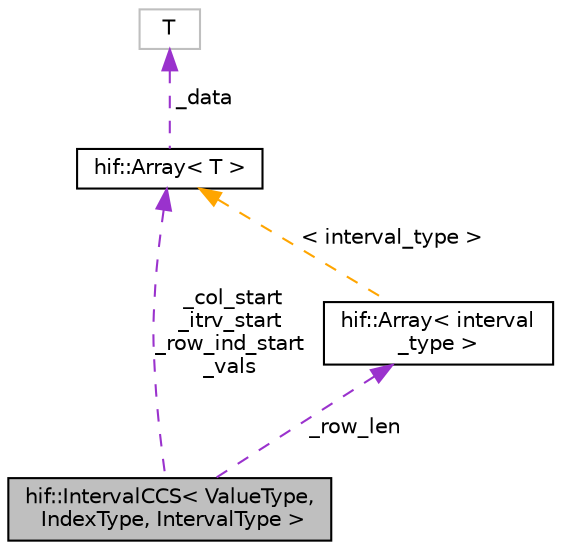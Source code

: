 digraph "hif::IntervalCCS&lt; ValueType, IndexType, IntervalType &gt;"
{
  edge [fontname="Helvetica",fontsize="10",labelfontname="Helvetica",labelfontsize="10"];
  node [fontname="Helvetica",fontsize="10",shape=record];
  Node4 [label="hif::IntervalCCS\< ValueType,\l IndexType, IntervalType \>",height=0.2,width=0.4,color="black", fillcolor="grey75", style="filled", fontcolor="black"];
  Node5 -> Node4 [dir="back",color="darkorchid3",fontsize="10",style="dashed",label=" _col_start\n_itrv_start\n_row_ind_start\n_vals" ,fontname="Helvetica"];
  Node5 [label="hif::Array\< T \>",height=0.2,width=0.4,color="black", fillcolor="white", style="filled",URL="$classhif_1_1Array.html",tooltip="Core data structure used in compressed storage. "];
  Node6 -> Node5 [dir="back",color="darkorchid3",fontsize="10",style="dashed",label=" _data" ,fontname="Helvetica"];
  Node6 [label="T",height=0.2,width=0.4,color="grey75", fillcolor="white", style="filled"];
  Node7 -> Node4 [dir="back",color="darkorchid3",fontsize="10",style="dashed",label=" _row_len" ,fontname="Helvetica"];
  Node7 [label="hif::Array\< interval\l_type \>",height=0.2,width=0.4,color="black", fillcolor="white", style="filled",URL="$classhif_1_1Array.html"];
  Node5 -> Node7 [dir="back",color="orange",fontsize="10",style="dashed",label=" \< interval_type \>" ,fontname="Helvetica"];
}
